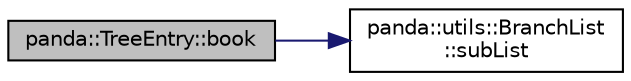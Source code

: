digraph "panda::TreeEntry::book"
{
 // INTERACTIVE_SVG=YES
  edge [fontname="Helvetica",fontsize="10",labelfontname="Helvetica",labelfontsize="10"];
  node [fontname="Helvetica",fontsize="10",shape=record];
  rankdir="LR";
  Node1 [label="panda::TreeEntry::book",height=0.2,width=0.4,color="black", fillcolor="grey75", style="filled" fontcolor="black"];
  Node1 -> Node2 [color="midnightblue",fontsize="10",style="solid"];
  Node2 [label="panda::utils::BranchList\l::subList",height=0.2,width=0.4,color="black", fillcolor="white", style="filled",URL="$classpanda_1_1utils_1_1BranchList.html#a215520401f32786d157a68ee92d90372",tooltip="Return a new list of branches that starts with the objName, removing &lt;objName.&gt; from each..."];
}
